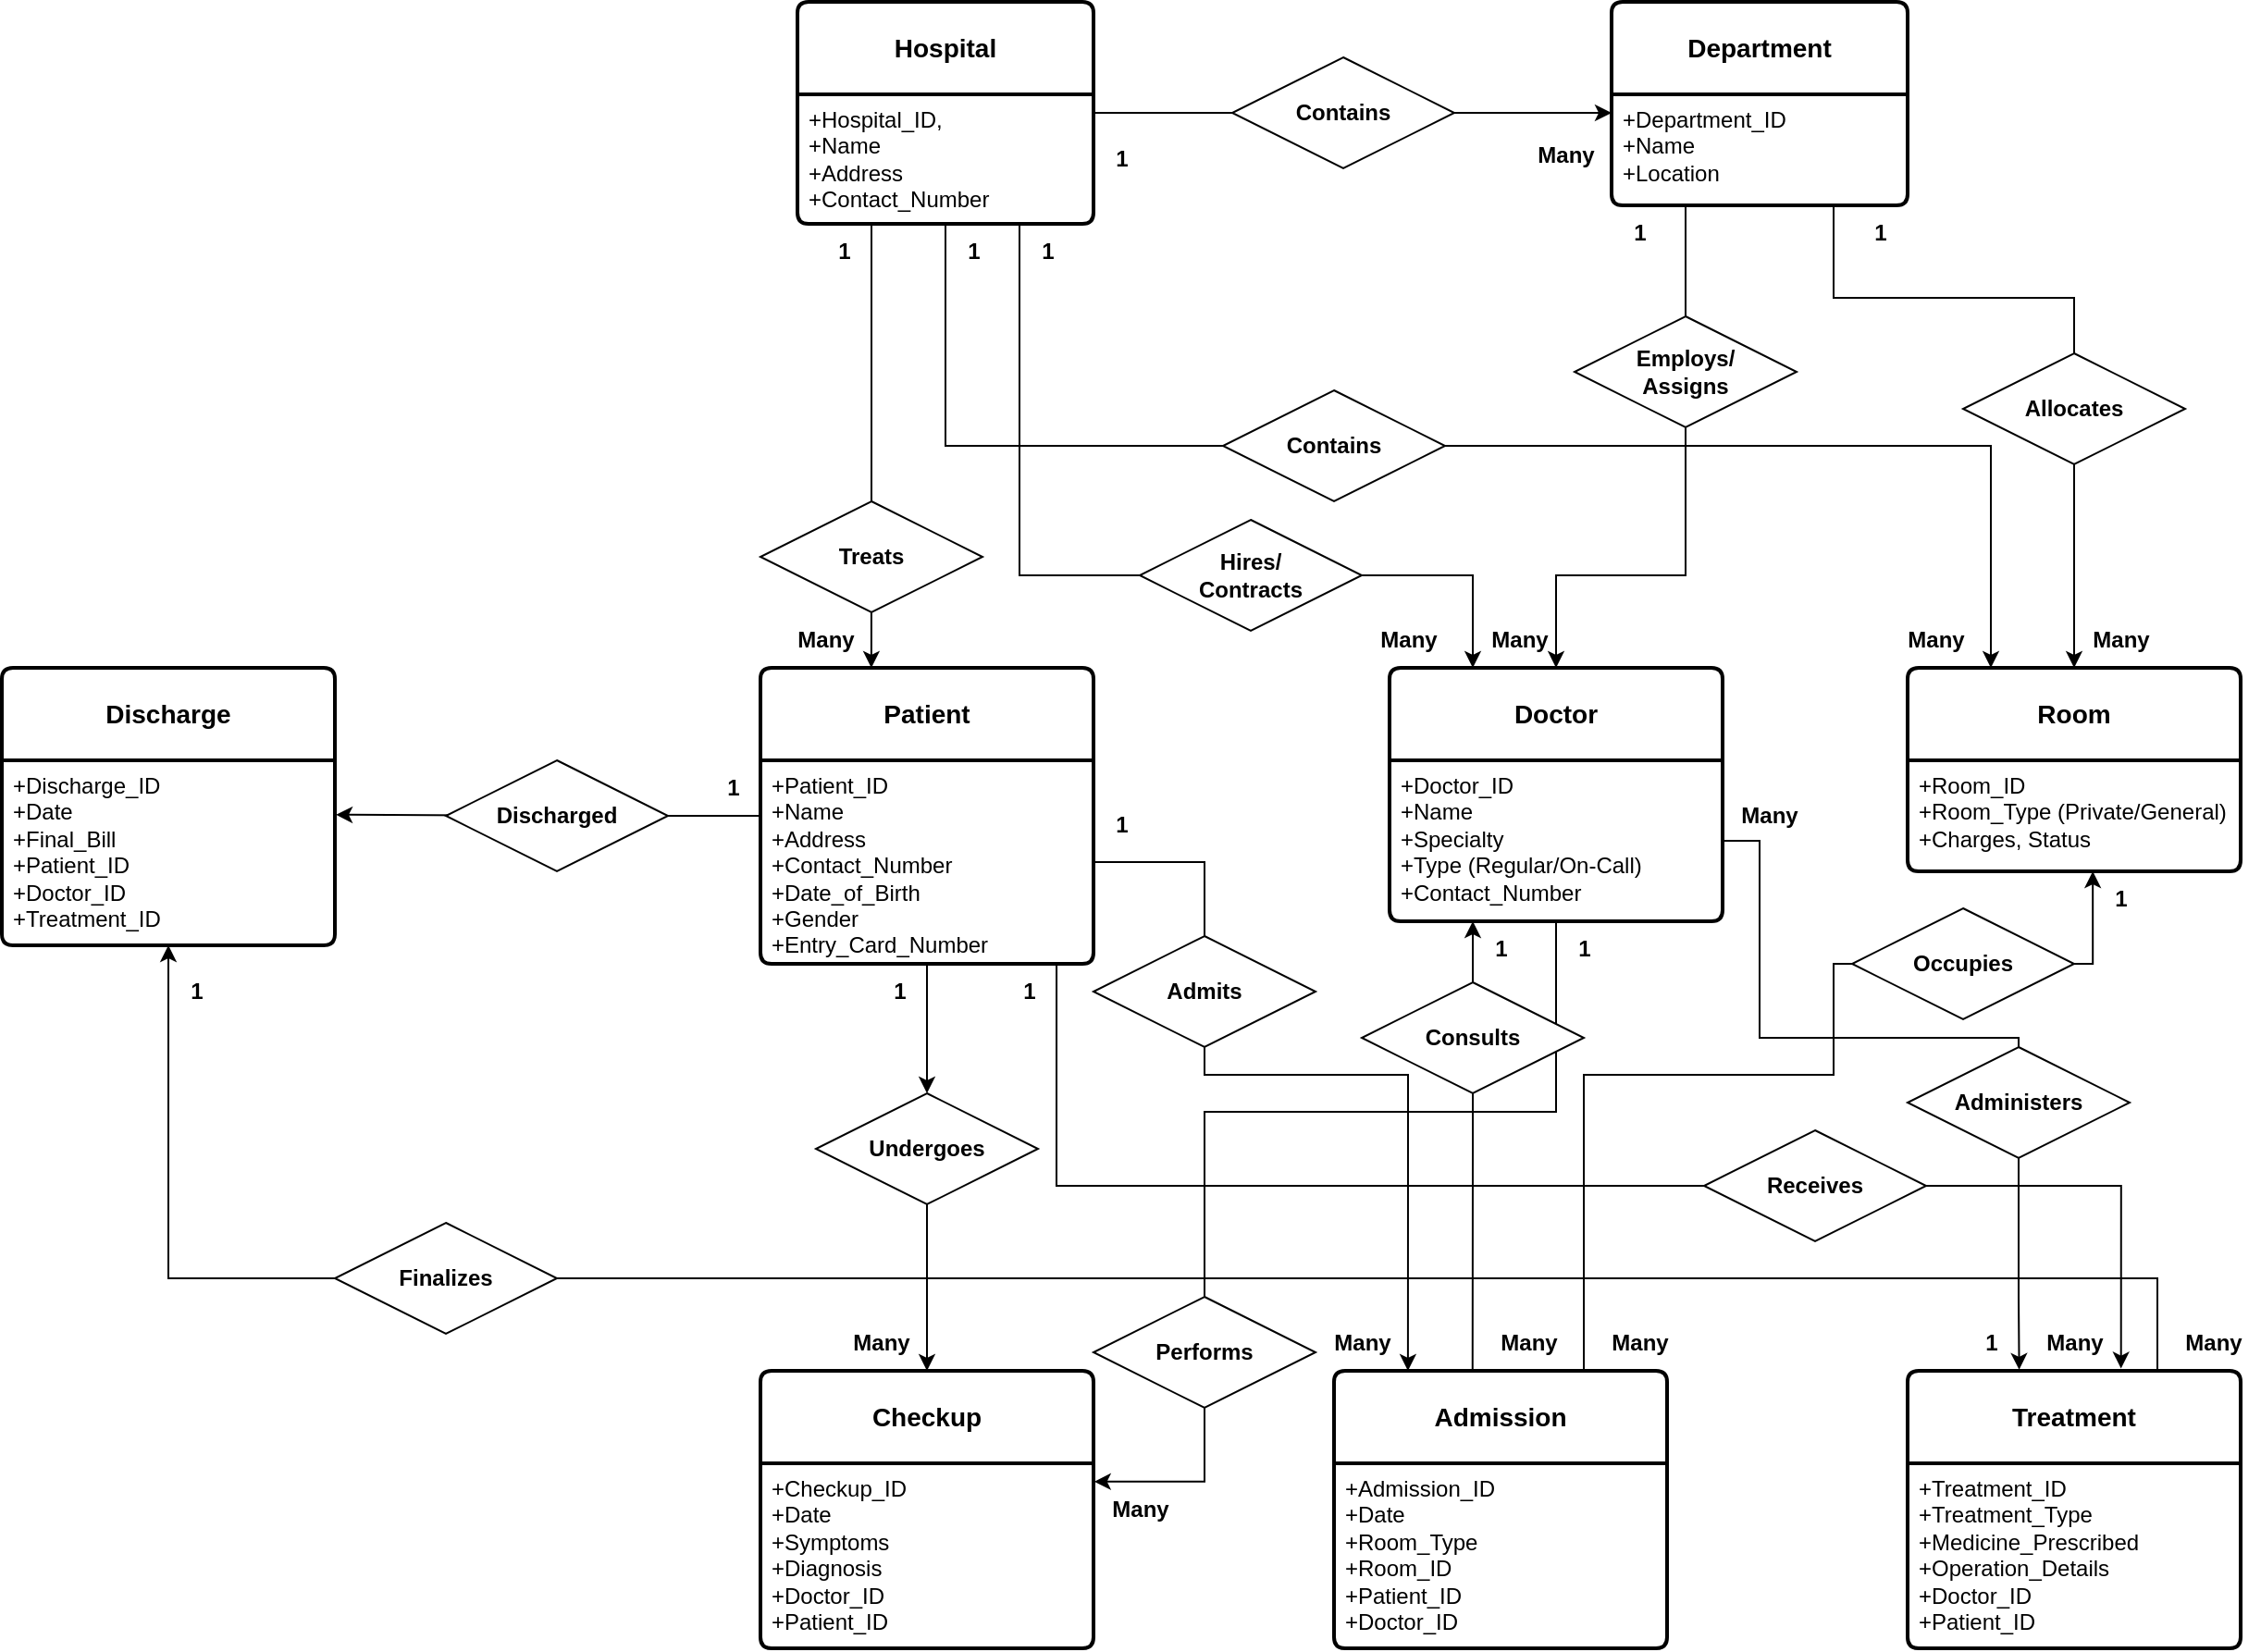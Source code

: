<mxfile version="24.7.8">
  <diagram name="Page-1" id="GwTDUpay3KYhhRESg7AC">
    <mxGraphModel grid="1" page="1" gridSize="10" guides="1" tooltips="1" connect="1" arrows="1" fold="1" pageScale="1" pageWidth="850" pageHeight="1100" math="0" shadow="0">
      <root>
        <mxCell id="0" />
        <mxCell id="1" parent="0" />
        <mxCell id="qJj_PIesuQT_neQn-OG3-124" style="edgeStyle=orthogonalEdgeStyle;rounded=0;orthogonalLoop=1;jettySize=auto;html=1;entryX=0;entryY=0.5;entryDx=0;entryDy=0;endArrow=none;endFill=0;" edge="1" parent="1" source="qJj_PIesuQT_neQn-OG3-27" target="qJj_PIesuQT_neQn-OG3-122">
          <mxGeometry relative="1" as="geometry" />
        </mxCell>
        <mxCell id="qJj_PIesuQT_neQn-OG3-27" value="Hospital" style="swimlane;childLayout=stackLayout;horizontal=1;startSize=50;horizontalStack=0;rounded=1;fontSize=14;fontStyle=1;strokeWidth=2;resizeParent=0;resizeLast=1;shadow=0;dashed=0;align=center;arcSize=4;whiteSpace=wrap;html=1;" vertex="1" parent="1">
          <mxGeometry x="100" y="620" width="160" height="120" as="geometry">
            <mxRectangle x="190" y="400" width="90" height="50" as="alternateBounds" />
          </mxGeometry>
        </mxCell>
        <mxCell id="qJj_PIesuQT_neQn-OG3-28" value="+Hospital_ID,&amp;nbsp;&lt;div&gt;+Name&lt;/div&gt;&lt;div&gt;+Address&lt;br&gt;+Contact_Number&lt;br&gt;&lt;/div&gt;" style="align=left;strokeColor=none;fillColor=none;spacingLeft=4;fontSize=12;verticalAlign=top;resizable=0;rotatable=0;part=1;html=1;fontStyle=0" vertex="1" parent="qJj_PIesuQT_neQn-OG3-27">
          <mxGeometry y="50" width="160" height="70" as="geometry" />
        </mxCell>
        <mxCell id="qJj_PIesuQT_neQn-OG3-29" value="Department" style="swimlane;childLayout=stackLayout;horizontal=1;startSize=50;horizontalStack=0;rounded=1;fontSize=14;fontStyle=1;strokeWidth=2;resizeParent=0;resizeLast=1;shadow=0;dashed=0;align=center;arcSize=4;whiteSpace=wrap;html=1;" vertex="1" parent="1">
          <mxGeometry x="540" y="620" width="160" height="110" as="geometry">
            <mxRectangle x="190" y="400" width="90" height="50" as="alternateBounds" />
          </mxGeometry>
        </mxCell>
        <mxCell id="qJj_PIesuQT_neQn-OG3-30" value="+Department_ID&lt;br&gt;+Name&lt;br&gt;+Location" style="align=left;strokeColor=none;fillColor=none;spacingLeft=4;fontSize=12;verticalAlign=top;resizable=0;rotatable=0;part=1;html=1;fontStyle=0" vertex="1" parent="qJj_PIesuQT_neQn-OG3-29">
          <mxGeometry y="50" width="160" height="60" as="geometry" />
        </mxCell>
        <mxCell id="qJj_PIesuQT_neQn-OG3-31" value="Room" style="swimlane;childLayout=stackLayout;horizontal=1;startSize=50;horizontalStack=0;rounded=1;fontSize=14;fontStyle=1;strokeWidth=2;resizeParent=0;resizeLast=1;shadow=0;dashed=0;align=center;arcSize=4;whiteSpace=wrap;html=1;" vertex="1" parent="1">
          <mxGeometry x="700" y="980" width="180" height="110" as="geometry">
            <mxRectangle x="190" y="400" width="90" height="50" as="alternateBounds" />
          </mxGeometry>
        </mxCell>
        <mxCell id="qJj_PIesuQT_neQn-OG3-32" value="+Room_ID&lt;div&gt;+Room_Type (Private/General)&lt;br&gt;+Charges, Status&lt;/div&gt;" style="align=left;strokeColor=none;fillColor=none;spacingLeft=4;fontSize=12;verticalAlign=top;resizable=0;rotatable=0;part=1;html=1;fontStyle=0" vertex="1" parent="qJj_PIesuQT_neQn-OG3-31">
          <mxGeometry y="50" width="180" height="60" as="geometry" />
        </mxCell>
        <mxCell id="qJj_PIesuQT_neQn-OG3-33" value="Doctor" style="swimlane;childLayout=stackLayout;horizontal=1;startSize=50;horizontalStack=0;rounded=1;fontSize=14;fontStyle=1;strokeWidth=2;resizeParent=0;resizeLast=1;shadow=0;dashed=0;align=center;arcSize=4;whiteSpace=wrap;html=1;" vertex="1" parent="1">
          <mxGeometry x="420" y="980" width="180" height="137" as="geometry">
            <mxRectangle x="190" y="400" width="90" height="50" as="alternateBounds" />
          </mxGeometry>
        </mxCell>
        <mxCell id="qJj_PIesuQT_neQn-OG3-34" value="+Doctor_ID&lt;div&gt;+Name&lt;/div&gt;&lt;div&gt;+Specialty&lt;/div&gt;&lt;div&gt;+Type (Regular/On-Call)&lt;/div&gt;&lt;div&gt;&lt;span style=&quot;background-color: initial;&quot;&gt;+Contact_Number&lt;/span&gt;&lt;/div&gt;" style="align=left;strokeColor=none;fillColor=none;spacingLeft=4;fontSize=12;verticalAlign=top;resizable=0;rotatable=0;part=1;html=1;fontStyle=0" vertex="1" parent="qJj_PIesuQT_neQn-OG3-33">
          <mxGeometry y="50" width="180" height="87" as="geometry" />
        </mxCell>
        <mxCell id="qJj_PIesuQT_neQn-OG3-35" value="Patient" style="swimlane;childLayout=stackLayout;horizontal=1;startSize=50;horizontalStack=0;rounded=1;fontSize=14;fontStyle=1;strokeWidth=2;resizeParent=0;resizeLast=1;shadow=0;dashed=0;align=center;arcSize=4;whiteSpace=wrap;html=1;" vertex="1" parent="1">
          <mxGeometry x="80" y="980" width="180" height="160" as="geometry">
            <mxRectangle x="190" y="400" width="90" height="50" as="alternateBounds" />
          </mxGeometry>
        </mxCell>
        <mxCell id="qJj_PIesuQT_neQn-OG3-36" value="+Patient_ID&lt;div&gt;+Name&lt;br&gt;+Address&lt;/div&gt;&lt;div&gt;+Contact_Number&lt;/div&gt;&lt;div&gt;+Date_of_Birth&lt;/div&gt;&lt;div&gt;+Gender&lt;/div&gt;&lt;div&gt;+Entry_Card_Number&lt;/div&gt;" style="align=left;strokeColor=none;fillColor=none;spacingLeft=4;fontSize=12;verticalAlign=top;resizable=0;rotatable=0;part=1;html=1;fontStyle=0" vertex="1" parent="qJj_PIesuQT_neQn-OG3-35">
          <mxGeometry y="50" width="180" height="110" as="geometry" />
        </mxCell>
        <mxCell id="qJj_PIesuQT_neQn-OG3-37" value="Admission" style="swimlane;childLayout=stackLayout;horizontal=1;startSize=50;horizontalStack=0;rounded=1;fontSize=14;fontStyle=1;strokeWidth=2;resizeParent=0;resizeLast=1;shadow=0;dashed=0;align=center;arcSize=4;whiteSpace=wrap;html=1;" vertex="1" parent="1">
          <mxGeometry x="390" y="1360" width="180" height="150" as="geometry">
            <mxRectangle x="190" y="400" width="90" height="50" as="alternateBounds" />
          </mxGeometry>
        </mxCell>
        <mxCell id="qJj_PIesuQT_neQn-OG3-38" value="+Admission_ID&lt;div&gt;+Date&lt;/div&gt;&lt;div&gt;+Room_Type&lt;/div&gt;&lt;div&gt;+Room_ID&lt;/div&gt;&lt;div&gt;+Patient_ID&lt;/div&gt;&lt;div&gt;+Doctor_ID&lt;br&gt;&lt;/div&gt;" style="align=left;strokeColor=none;fillColor=none;spacingLeft=4;fontSize=12;verticalAlign=top;resizable=0;rotatable=0;part=1;html=1;fontStyle=0" vertex="1" parent="qJj_PIesuQT_neQn-OG3-37">
          <mxGeometry y="50" width="180" height="100" as="geometry" />
        </mxCell>
        <mxCell id="qJj_PIesuQT_neQn-OG3-39" value="Checkup" style="swimlane;childLayout=stackLayout;horizontal=1;startSize=50;horizontalStack=0;rounded=1;fontSize=14;fontStyle=1;strokeWidth=2;resizeParent=0;resizeLast=1;shadow=0;dashed=0;align=center;arcSize=4;whiteSpace=wrap;html=1;" vertex="1" parent="1">
          <mxGeometry x="80" y="1360" width="180" height="150" as="geometry">
            <mxRectangle x="190" y="400" width="90" height="50" as="alternateBounds" />
          </mxGeometry>
        </mxCell>
        <mxCell id="qJj_PIesuQT_neQn-OG3-40" value="&lt;div&gt;+Checkup_ID&lt;/div&gt;&lt;div&gt;+Date&lt;/div&gt;&lt;div&gt;+Symptoms&lt;/div&gt;&lt;div&gt;+Diagnosis&lt;/div&gt;&lt;div&gt;+Doctor_ID&lt;/div&gt;&lt;div&gt;+Patient_ID&lt;br&gt;&lt;/div&gt;" style="align=left;strokeColor=none;fillColor=none;spacingLeft=4;fontSize=12;verticalAlign=top;resizable=0;rotatable=0;part=1;html=1;fontStyle=0" vertex="1" parent="qJj_PIesuQT_neQn-OG3-39">
          <mxGeometry y="50" width="180" height="100" as="geometry" />
        </mxCell>
        <mxCell id="qJj_PIesuQT_neQn-OG3-121" style="edgeStyle=orthogonalEdgeStyle;rounded=0;orthogonalLoop=1;jettySize=auto;html=1;exitX=0.75;exitY=0;exitDx=0;exitDy=0;entryX=0.5;entryY=1;entryDx=0;entryDy=0;" edge="1" parent="1" source="qJj_PIesuQT_neQn-OG3-41" target="qJj_PIesuQT_neQn-OG3-44">
          <mxGeometry relative="1" as="geometry">
            <mxPoint x="640" y="1190" as="targetPoint" />
            <Array as="points">
              <mxPoint x="835" y="1310" />
              <mxPoint x="-240" y="1310" />
            </Array>
          </mxGeometry>
        </mxCell>
        <mxCell id="qJj_PIesuQT_neQn-OG3-41" value="Treatment" style="swimlane;childLayout=stackLayout;horizontal=1;startSize=50;horizontalStack=0;rounded=1;fontSize=14;fontStyle=1;strokeWidth=2;resizeParent=0;resizeLast=1;shadow=0;dashed=0;align=center;arcSize=4;whiteSpace=wrap;html=1;" vertex="1" parent="1">
          <mxGeometry x="700" y="1360" width="180" height="150" as="geometry">
            <mxRectangle x="190" y="400" width="90" height="50" as="alternateBounds" />
          </mxGeometry>
        </mxCell>
        <mxCell id="qJj_PIesuQT_neQn-OG3-42" value="&lt;div&gt;+Treatment_ID&lt;/div&gt;&lt;div&gt;+Treatment_Type&lt;/div&gt;&lt;div&gt;+Medicine_Prescribed&lt;/div&gt;&lt;div&gt;+Operation_Details&lt;/div&gt;&lt;div&gt;+Doctor_ID&lt;/div&gt;&lt;div&gt;+Patient_ID&lt;br&gt;&lt;/div&gt;" style="align=left;strokeColor=none;fillColor=none;spacingLeft=4;fontSize=12;verticalAlign=top;resizable=0;rotatable=0;part=1;html=1;" vertex="1" parent="qJj_PIesuQT_neQn-OG3-41">
          <mxGeometry y="50" width="180" height="100" as="geometry" />
        </mxCell>
        <mxCell id="qJj_PIesuQT_neQn-OG3-43" value="Discharge" style="swimlane;childLayout=stackLayout;horizontal=1;startSize=50;horizontalStack=0;rounded=1;fontSize=14;fontStyle=1;strokeWidth=2;resizeParent=0;resizeLast=1;shadow=0;dashed=0;align=center;arcSize=4;whiteSpace=wrap;html=1;" vertex="1" parent="1">
          <mxGeometry x="-330" y="980" width="180" height="150" as="geometry">
            <mxRectangle x="190" y="400" width="90" height="50" as="alternateBounds" />
          </mxGeometry>
        </mxCell>
        <mxCell id="qJj_PIesuQT_neQn-OG3-44" value="&lt;div&gt;+Discharge_ID&lt;/div&gt;&lt;div&gt;+Date&lt;/div&gt;&lt;div&gt;+Final_Bill&lt;/div&gt;&lt;div&gt;+Patient_ID&lt;/div&gt;&lt;div&gt;+Doctor_ID&lt;/div&gt;&lt;div&gt;+Treatment_ID&lt;br&gt;&lt;/div&gt;" style="align=left;strokeColor=none;fillColor=none;spacingLeft=4;fontSize=12;verticalAlign=top;resizable=0;rotatable=0;part=1;html=1;" vertex="1" parent="qJj_PIesuQT_neQn-OG3-43">
          <mxGeometry y="50" width="180" height="100" as="geometry" />
        </mxCell>
        <mxCell id="qJj_PIesuQT_neQn-OG3-56" value="1" style="text;html=1;align=center;verticalAlign=middle;resizable=0;points=[];autosize=1;strokeColor=none;fillColor=none;fontStyle=1" vertex="1" parent="1">
          <mxGeometry x="260" y="690" width="30" height="30" as="geometry" />
        </mxCell>
        <mxCell id="qJj_PIesuQT_neQn-OG3-57" value="Many" style="text;html=1;align=center;verticalAlign=middle;resizable=0;points=[];autosize=1;strokeColor=none;fillColor=none;fontStyle=1" vertex="1" parent="1">
          <mxGeometry x="490" y="688" width="50" height="30" as="geometry" />
        </mxCell>
        <mxCell id="qJj_PIesuQT_neQn-OG3-70" value="1" style="text;html=1;align=center;verticalAlign=middle;resizable=0;points=[];autosize=1;strokeColor=none;fillColor=none;fontStyle=1" vertex="1" parent="1">
          <mxGeometry x="540" y="730" width="30" height="30" as="geometry" />
        </mxCell>
        <mxCell id="qJj_PIesuQT_neQn-OG3-71" value="Many" style="text;html=1;align=center;verticalAlign=middle;resizable=0;points=[];autosize=1;strokeColor=none;fillColor=none;fontStyle=1" vertex="1" parent="1">
          <mxGeometry x="465" y="950" width="50" height="30" as="geometry" />
        </mxCell>
        <mxCell id="qJj_PIesuQT_neQn-OG3-72" value="1" style="text;html=1;align=center;verticalAlign=middle;resizable=0;points=[];autosize=1;strokeColor=none;fillColor=none;fontStyle=1" vertex="1" parent="1">
          <mxGeometry x="670" y="730" width="30" height="30" as="geometry" />
        </mxCell>
        <mxCell id="qJj_PIesuQT_neQn-OG3-73" value="Many" style="text;html=1;align=center;verticalAlign=middle;resizable=0;points=[];autosize=1;strokeColor=none;fillColor=none;fontStyle=1" vertex="1" parent="1">
          <mxGeometry x="790" y="950" width="50" height="30" as="geometry" />
        </mxCell>
        <mxCell id="qJj_PIesuQT_neQn-OG3-75" value="1" style="text;html=1;align=center;verticalAlign=middle;resizable=0;points=[];autosize=1;strokeColor=none;fillColor=none;fontStyle=1" vertex="1" parent="1">
          <mxGeometry x="140" y="1140" width="30" height="30" as="geometry" />
        </mxCell>
        <mxCell id="qJj_PIesuQT_neQn-OG3-76" value="Many" style="text;html=1;align=center;verticalAlign=middle;resizable=0;points=[];autosize=1;strokeColor=none;fillColor=none;fontStyle=1" vertex="1" parent="1">
          <mxGeometry x="120" y="1330" width="50" height="30" as="geometry" />
        </mxCell>
        <mxCell id="qJj_PIesuQT_neQn-OG3-77" style="edgeStyle=orthogonalEdgeStyle;rounded=0;orthogonalLoop=1;jettySize=auto;html=1;entryX=0.5;entryY=0;entryDx=0;entryDy=0;" edge="1" parent="1" source="qJj_PIesuQT_neQn-OG3-130" target="qJj_PIesuQT_neQn-OG3-39">
          <mxGeometry relative="1" as="geometry" />
        </mxCell>
        <mxCell id="qJj_PIesuQT_neQn-OG3-79" value="1" style="text;html=1;align=center;verticalAlign=middle;resizable=0;points=[];autosize=1;strokeColor=none;fillColor=none;fontStyle=1" vertex="1" parent="1">
          <mxGeometry x="510" y="1117" width="30" height="30" as="geometry" />
        </mxCell>
        <mxCell id="qJj_PIesuQT_neQn-OG3-80" value="Many" style="text;html=1;align=center;verticalAlign=middle;resizable=0;points=[];autosize=1;strokeColor=none;fillColor=none;fontStyle=1" vertex="1" parent="1">
          <mxGeometry x="260" y="1420" width="50" height="30" as="geometry" />
        </mxCell>
        <mxCell id="qJj_PIesuQT_neQn-OG3-81" style="edgeStyle=orthogonalEdgeStyle;rounded=0;orthogonalLoop=1;jettySize=auto;html=1;entryX=0.222;entryY=0;entryDx=0;entryDy=0;entryPerimeter=0;" edge="1" parent="1" source="qJj_PIesuQT_neQn-OG3-36" target="qJj_PIesuQT_neQn-OG3-37">
          <mxGeometry relative="1" as="geometry">
            <mxPoint x="432" y="1230" as="targetPoint" />
            <Array as="points">
              <mxPoint x="320" y="1085" />
              <mxPoint x="320" y="1200" />
              <mxPoint x="430" y="1200" />
            </Array>
          </mxGeometry>
        </mxCell>
        <mxCell id="qJj_PIesuQT_neQn-OG3-82" value="1" style="text;html=1;align=center;verticalAlign=middle;resizable=0;points=[];autosize=1;strokeColor=none;fillColor=none;fontStyle=1" vertex="1" parent="1">
          <mxGeometry x="260" y="1050" width="30" height="30" as="geometry" />
        </mxCell>
        <mxCell id="qJj_PIesuQT_neQn-OG3-83" value="Many" style="text;html=1;align=center;verticalAlign=middle;resizable=0;points=[];autosize=1;strokeColor=none;fillColor=none;fontStyle=1" vertex="1" parent="1">
          <mxGeometry x="380" y="1330" width="50" height="30" as="geometry" />
        </mxCell>
        <mxCell id="qJj_PIesuQT_neQn-OG3-85" value="1" style="text;html=1;align=center;verticalAlign=middle;resizable=0;points=[];autosize=1;strokeColor=none;fillColor=none;fontStyle=1" vertex="1" parent="1">
          <mxGeometry x="465" y="1117" width="30" height="30" as="geometry" />
        </mxCell>
        <mxCell id="qJj_PIesuQT_neQn-OG3-86" value="Many" style="text;html=1;align=center;verticalAlign=middle;resizable=0;points=[];autosize=1;strokeColor=none;fillColor=none;fontStyle=1" vertex="1" parent="1">
          <mxGeometry x="470" y="1330" width="50" height="30" as="geometry" />
        </mxCell>
        <mxCell id="qJj_PIesuQT_neQn-OG3-90" style="edgeStyle=orthogonalEdgeStyle;rounded=0;orthogonalLoop=1;jettySize=auto;html=1;exitX=0.25;exitY=1;exitDx=0;exitDy=0;entryX=0.416;entryY=-0.006;entryDx=0;entryDy=0;entryPerimeter=0;endArrow=none;endFill=0;startArrow=classic;startFill=1;" edge="1" parent="1" source="qJj_PIesuQT_neQn-OG3-33" target="qJj_PIesuQT_neQn-OG3-37">
          <mxGeometry relative="1" as="geometry" />
        </mxCell>
        <mxCell id="qJj_PIesuQT_neQn-OG3-92" style="edgeStyle=orthogonalEdgeStyle;rounded=0;orthogonalLoop=1;jettySize=auto;html=1;entryX=0.75;entryY=0;entryDx=0;entryDy=0;endArrow=none;endFill=0;startArrow=classic;startFill=1;exitX=0.556;exitY=1;exitDx=0;exitDy=0;exitPerimeter=0;" edge="1" parent="1" source="qJj_PIesuQT_neQn-OG3-32" target="qJj_PIesuQT_neQn-OG3-37">
          <mxGeometry relative="1" as="geometry">
            <mxPoint x="800" y="1100" as="sourcePoint" />
            <Array as="points">
              <mxPoint x="800" y="1140" />
              <mxPoint x="660" y="1140" />
              <mxPoint x="660" y="1200" />
              <mxPoint x="525" y="1200" />
            </Array>
          </mxGeometry>
        </mxCell>
        <mxCell id="qJj_PIesuQT_neQn-OG3-93" value="1" style="text;html=1;align=center;verticalAlign=middle;resizable=0;points=[];autosize=1;strokeColor=none;fillColor=none;fontStyle=1" vertex="1" parent="1">
          <mxGeometry x="800" y="1090" width="30" height="30" as="geometry" />
        </mxCell>
        <mxCell id="qJj_PIesuQT_neQn-OG3-94" value="Many" style="text;html=1;align=center;verticalAlign=middle;resizable=0;points=[];autosize=1;strokeColor=none;fillColor=none;fontStyle=1" vertex="1" parent="1">
          <mxGeometry x="530" y="1330" width="50" height="30" as="geometry" />
        </mxCell>
        <mxCell id="qJj_PIesuQT_neQn-OG3-95" style="edgeStyle=orthogonalEdgeStyle;rounded=0;orthogonalLoop=1;jettySize=auto;html=1;exitX=0.75;exitY=1;exitDx=0;exitDy=0;entryX=1.007;entryY=0.959;entryDx=0;entryDy=0;fontStyle=0;entryPerimeter=0;" edge="1" parent="1" target="qJj_PIesuQT_neQn-OG3-100">
          <mxGeometry relative="1" as="geometry">
            <mxPoint x="240.03" y="1140.0" as="sourcePoint" />
            <mxPoint x="815.03" y="1340.0" as="targetPoint" />
            <Array as="points">
              <mxPoint x="240" y="1260" />
              <mxPoint x="815" y="1260" />
            </Array>
          </mxGeometry>
        </mxCell>
        <mxCell id="qJj_PIesuQT_neQn-OG3-98" style="edgeStyle=orthogonalEdgeStyle;rounded=0;orthogonalLoop=1;jettySize=auto;html=1;entryX=0.335;entryY=-0.004;entryDx=0;entryDy=0;entryPerimeter=0;" edge="1" parent="1" source="qJj_PIesuQT_neQn-OG3-34" target="qJj_PIesuQT_neQn-OG3-41">
          <mxGeometry relative="1" as="geometry">
            <mxPoint x="745" y="1320" as="targetPoint" />
            <Array as="points">
              <mxPoint x="620" y="1074" />
              <mxPoint x="620" y="1180" />
              <mxPoint x="760" y="1180" />
              <mxPoint x="760" y="1320" />
              <mxPoint x="760" y="1320" />
            </Array>
          </mxGeometry>
        </mxCell>
        <mxCell id="qJj_PIesuQT_neQn-OG3-99" value="1" style="text;html=1;align=center;verticalAlign=middle;resizable=0;points=[];autosize=1;strokeColor=none;fillColor=none;fontStyle=1" vertex="1" parent="1">
          <mxGeometry x="210" y="1140" width="30" height="30" as="geometry" />
        </mxCell>
        <mxCell id="qJj_PIesuQT_neQn-OG3-100" value="Many" style="text;html=1;align=center;verticalAlign=middle;resizable=0;points=[];autosize=1;strokeColor=none;fillColor=none;fontStyle=1" vertex="1" parent="1">
          <mxGeometry x="765" y="1330" width="50" height="30" as="geometry" />
        </mxCell>
        <mxCell id="qJj_PIesuQT_neQn-OG3-101" value="Many" style="text;html=1;align=center;verticalAlign=middle;resizable=0;points=[];autosize=1;strokeColor=none;fillColor=none;fontStyle=1" vertex="1" parent="1">
          <mxGeometry x="600" y="1045" width="50" height="30" as="geometry" />
        </mxCell>
        <mxCell id="qJj_PIesuQT_neQn-OG3-102" value="1" style="text;html=1;align=center;verticalAlign=middle;resizable=0;points=[];autosize=1;strokeColor=none;fillColor=none;fontStyle=1" vertex="1" parent="1">
          <mxGeometry x="730" y="1330" width="30" height="30" as="geometry" />
        </mxCell>
        <mxCell id="qJj_PIesuQT_neQn-OG3-103" style="edgeStyle=orthogonalEdgeStyle;rounded=0;orthogonalLoop=1;jettySize=auto;html=1;entryX=1.003;entryY=0.294;entryDx=0;entryDy=0;entryPerimeter=0;" edge="1" parent="1" source="qJj_PIesuQT_neQn-OG3-35" target="qJj_PIesuQT_neQn-OG3-44">
          <mxGeometry relative="1" as="geometry" />
        </mxCell>
        <mxCell id="qJj_PIesuQT_neQn-OG3-104" value="1" style="text;html=1;align=center;verticalAlign=middle;resizable=0;points=[];autosize=1;strokeColor=none;fillColor=none;fontStyle=1" vertex="1" parent="1">
          <mxGeometry x="50" y="1030" width="30" height="30" as="geometry" />
        </mxCell>
        <mxCell id="qJj_PIesuQT_neQn-OG3-105" value="1" style="text;html=1;align=center;verticalAlign=middle;resizable=0;points=[];autosize=1;strokeColor=none;fillColor=none;fontStyle=1" vertex="1" parent="1">
          <mxGeometry x="-60" y="1030" width="30" height="30" as="geometry" />
        </mxCell>
        <mxCell id="qJj_PIesuQT_neQn-OG3-108" value="Many" style="text;html=1;align=center;verticalAlign=middle;resizable=0;points=[];autosize=1;strokeColor=none;fillColor=none;fontStyle=1" vertex="1" parent="1">
          <mxGeometry x="840" y="1330" width="50" height="30" as="geometry" />
        </mxCell>
        <mxCell id="qJj_PIesuQT_neQn-OG3-109" value="1" style="text;html=1;align=center;verticalAlign=middle;resizable=0;points=[];autosize=1;strokeColor=none;fillColor=none;fontStyle=1" vertex="1" parent="1">
          <mxGeometry x="-240" y="1140" width="30" height="30" as="geometry" />
        </mxCell>
        <mxCell id="qJj_PIesuQT_neQn-OG3-110" style="edgeStyle=orthogonalEdgeStyle;rounded=0;orthogonalLoop=1;jettySize=auto;html=1;entryX=0.25;entryY=0;entryDx=0;entryDy=0;" edge="1" parent="1" source="qJj_PIesuQT_neQn-OG3-28" target="qJj_PIesuQT_neQn-OG3-31">
          <mxGeometry relative="1" as="geometry">
            <Array as="points">
              <mxPoint x="180" y="860" />
              <mxPoint x="745" y="860" />
            </Array>
          </mxGeometry>
        </mxCell>
        <mxCell id="qJj_PIesuQT_neQn-OG3-111" value="1" style="text;html=1;align=center;verticalAlign=middle;resizable=0;points=[];autosize=1;strokeColor=none;fillColor=none;fontStyle=1" vertex="1" parent="1">
          <mxGeometry x="180" y="740" width="30" height="30" as="geometry" />
        </mxCell>
        <mxCell id="qJj_PIesuQT_neQn-OG3-112" value="Many" style="text;html=1;align=center;verticalAlign=middle;resizable=0;points=[];autosize=1;strokeColor=none;fillColor=none;fontStyle=1" vertex="1" parent="1">
          <mxGeometry x="690" y="950" width="50" height="30" as="geometry" />
        </mxCell>
        <mxCell id="qJj_PIesuQT_neQn-OG3-113" style="edgeStyle=orthogonalEdgeStyle;rounded=0;orthogonalLoop=1;jettySize=auto;html=1;exitX=0.25;exitY=1;exitDx=0;exitDy=0;entryX=0.5;entryY=0;entryDx=0;entryDy=0;" edge="1" parent="1" source="qJj_PIesuQT_neQn-OG3-30" target="qJj_PIesuQT_neQn-OG3-33">
          <mxGeometry relative="1" as="geometry">
            <Array as="points">
              <mxPoint x="580" y="930" />
              <mxPoint x="510" y="930" />
            </Array>
          </mxGeometry>
        </mxCell>
        <mxCell id="qJj_PIesuQT_neQn-OG3-114" style="edgeStyle=orthogonalEdgeStyle;rounded=0;orthogonalLoop=1;jettySize=auto;html=1;exitX=0.75;exitY=1;exitDx=0;exitDy=0;entryX=0.5;entryY=0;entryDx=0;entryDy=0;" edge="1" parent="1" source="qJj_PIesuQT_neQn-OG3-30" target="qJj_PIesuQT_neQn-OG3-31">
          <mxGeometry relative="1" as="geometry">
            <Array as="points">
              <mxPoint x="660" y="780" />
              <mxPoint x="790" y="780" />
            </Array>
          </mxGeometry>
        </mxCell>
        <mxCell id="qJj_PIesuQT_neQn-OG3-115" style="edgeStyle=orthogonalEdgeStyle;rounded=0;orthogonalLoop=1;jettySize=auto;html=1;exitX=0.25;exitY=1;exitDx=0;exitDy=0;entryX=0.333;entryY=0;entryDx=0;entryDy=0;entryPerimeter=0;" edge="1" parent="1" source="qJj_PIesuQT_neQn-OG3-28" target="qJj_PIesuQT_neQn-OG3-35">
          <mxGeometry relative="1" as="geometry" />
        </mxCell>
        <mxCell id="qJj_PIesuQT_neQn-OG3-116" value="1" style="text;html=1;align=center;verticalAlign=middle;resizable=0;points=[];autosize=1;strokeColor=none;fillColor=none;fontStyle=1" vertex="1" parent="1">
          <mxGeometry x="110" y="740" width="30" height="30" as="geometry" />
        </mxCell>
        <mxCell id="qJj_PIesuQT_neQn-OG3-117" value="Many" style="text;html=1;align=center;verticalAlign=middle;resizable=0;points=[];autosize=1;strokeColor=none;fillColor=none;fontStyle=1" vertex="1" parent="1">
          <mxGeometry x="90" y="950" width="50" height="30" as="geometry" />
        </mxCell>
        <mxCell id="qJj_PIesuQT_neQn-OG3-118" style="edgeStyle=orthogonalEdgeStyle;rounded=0;orthogonalLoop=1;jettySize=auto;html=1;exitX=0.75;exitY=1;exitDx=0;exitDy=0;entryX=0.25;entryY=0;entryDx=0;entryDy=0;" edge="1" parent="1" source="qJj_PIesuQT_neQn-OG3-28" target="qJj_PIesuQT_neQn-OG3-33">
          <mxGeometry relative="1" as="geometry">
            <Array as="points">
              <mxPoint x="220" y="930" />
              <mxPoint x="465" y="930" />
            </Array>
          </mxGeometry>
        </mxCell>
        <mxCell id="qJj_PIesuQT_neQn-OG3-119" value="1" style="text;html=1;align=center;verticalAlign=middle;resizable=0;points=[];autosize=1;strokeColor=none;fillColor=none;fontStyle=1" vertex="1" parent="1">
          <mxGeometry x="220" y="740" width="30" height="30" as="geometry" />
        </mxCell>
        <mxCell id="qJj_PIesuQT_neQn-OG3-120" value="Many" style="text;html=1;align=center;verticalAlign=middle;resizable=0;points=[];autosize=1;strokeColor=none;fillColor=none;fontStyle=1" vertex="1" parent="1">
          <mxGeometry x="405" y="950" width="50" height="30" as="geometry" />
        </mxCell>
        <mxCell id="qJj_PIesuQT_neQn-OG3-122" value="&lt;span&gt;Contains&lt;/span&gt;" style="shape=rhombus;perimeter=rhombusPerimeter;whiteSpace=wrap;html=1;align=center;fontStyle=1" vertex="1" parent="1">
          <mxGeometry x="335" y="650" width="120" height="60" as="geometry" />
        </mxCell>
        <mxCell id="qJj_PIesuQT_neQn-OG3-125" style="edgeStyle=orthogonalEdgeStyle;rounded=0;orthogonalLoop=1;jettySize=auto;html=1;" edge="1" parent="1" source="qJj_PIesuQT_neQn-OG3-122">
          <mxGeometry relative="1" as="geometry">
            <mxPoint x="540" y="680" as="targetPoint" />
          </mxGeometry>
        </mxCell>
        <mxCell id="qJj_PIesuQT_neQn-OG3-128" value="Employs/&lt;div&gt;Assigns&lt;br&gt;&lt;/div&gt;" style="shape=rhombus;perimeter=rhombusPerimeter;whiteSpace=wrap;html=1;align=center;fontStyle=1" vertex="1" parent="1">
          <mxGeometry x="520" y="790" width="120" height="60" as="geometry" />
        </mxCell>
        <mxCell id="qJj_PIesuQT_neQn-OG3-129" value="&lt;div&gt;Allocates&lt;br&gt;&lt;/div&gt;" style="shape=rhombus;perimeter=rhombusPerimeter;whiteSpace=wrap;html=1;align=center;fontStyle=1" vertex="1" parent="1">
          <mxGeometry x="730" y="810" width="120" height="60" as="geometry" />
        </mxCell>
        <mxCell id="qJj_PIesuQT_neQn-OG3-131" value="" style="edgeStyle=orthogonalEdgeStyle;rounded=0;orthogonalLoop=1;jettySize=auto;html=1;entryX=0.5;entryY=0;entryDx=0;entryDy=0;" edge="1" parent="1" source="qJj_PIesuQT_neQn-OG3-36" target="qJj_PIesuQT_neQn-OG3-130">
          <mxGeometry relative="1" as="geometry">
            <mxPoint x="170" y="1140" as="sourcePoint" />
            <mxPoint x="170" y="1340" as="targetPoint" />
          </mxGeometry>
        </mxCell>
        <mxCell id="qJj_PIesuQT_neQn-OG3-130" value="&lt;div&gt;Undergoes&lt;br&gt;&lt;/div&gt;" style="shape=rhombus;perimeter=rhombusPerimeter;whiteSpace=wrap;html=1;align=center;fontStyle=1" vertex="1" parent="1">
          <mxGeometry x="110" y="1210" width="120" height="60" as="geometry" />
        </mxCell>
        <mxCell id="qJj_PIesuQT_neQn-OG3-133" style="edgeStyle=orthogonalEdgeStyle;rounded=0;orthogonalLoop=1;jettySize=auto;html=1;entryX=1.002;entryY=0.099;entryDx=0;entryDy=0;entryPerimeter=0;" edge="1" parent="1" source="qJj_PIesuQT_neQn-OG3-34" target="qJj_PIesuQT_neQn-OG3-40">
          <mxGeometry relative="1" as="geometry">
            <mxPoint x="270" y="1400" as="targetPoint" />
            <Array as="points">
              <mxPoint x="510" y="1220" />
              <mxPoint x="320" y="1220" />
              <mxPoint x="320" y="1420" />
            </Array>
          </mxGeometry>
        </mxCell>
        <mxCell id="qJj_PIesuQT_neQn-OG3-134" value="&lt;div&gt;Performs&lt;br&gt;&lt;/div&gt;" style="shape=rhombus;perimeter=rhombusPerimeter;whiteSpace=wrap;html=1;align=center;fontStyle=1" vertex="1" parent="1">
          <mxGeometry x="260" y="1320" width="120" height="60" as="geometry" />
        </mxCell>
        <mxCell id="qJj_PIesuQT_neQn-OG3-136" value="&lt;div&gt;Admits&lt;br&gt;&lt;/div&gt;" style="shape=rhombus;perimeter=rhombusPerimeter;whiteSpace=wrap;html=1;align=center;fontStyle=1" vertex="1" parent="1">
          <mxGeometry x="260" y="1125" width="120" height="60" as="geometry" />
        </mxCell>
        <mxCell id="qJj_PIesuQT_neQn-OG3-137" value="&lt;div&gt;Occupies&lt;br&gt;&lt;/div&gt;" style="shape=rhombus;perimeter=rhombusPerimeter;whiteSpace=wrap;html=1;align=center;fontStyle=1" vertex="1" parent="1">
          <mxGeometry x="670" y="1110" width="120" height="60" as="geometry" />
        </mxCell>
        <mxCell id="qJj_PIesuQT_neQn-OG3-138" value="&lt;div&gt;Consults&lt;br&gt;&lt;/div&gt;" style="shape=rhombus;perimeter=rhombusPerimeter;whiteSpace=wrap;html=1;align=center;fontStyle=1" vertex="1" parent="1">
          <mxGeometry x="405" y="1150" width="120" height="60" as="geometry" />
        </mxCell>
        <mxCell id="qJj_PIesuQT_neQn-OG3-147" value="Receives" style="shape=rhombus;perimeter=rhombusPerimeter;whiteSpace=wrap;html=1;align=center;fontStyle=1" vertex="1" parent="1">
          <mxGeometry x="590" y="1230" width="120" height="60" as="geometry" />
        </mxCell>
        <mxCell id="qJj_PIesuQT_neQn-OG3-148" value="&lt;b&gt;Administers&lt;/b&gt;" style="shape=rhombus;perimeter=rhombusPerimeter;whiteSpace=wrap;html=1;align=center;" vertex="1" parent="1">
          <mxGeometry x="700" y="1185" width="120" height="60" as="geometry" />
        </mxCell>
        <mxCell id="qJj_PIesuQT_neQn-OG3-149" value="Discharged" style="shape=rhombus;perimeter=rhombusPerimeter;whiteSpace=wrap;html=1;align=center;fontStyle=1" vertex="1" parent="1">
          <mxGeometry x="-90" y="1030" width="120" height="60" as="geometry" />
        </mxCell>
        <mxCell id="qJj_PIesuQT_neQn-OG3-150" value="Finalizes" style="shape=rhombus;perimeter=rhombusPerimeter;whiteSpace=wrap;html=1;align=center;fontStyle=1" vertex="1" parent="1">
          <mxGeometry x="-150" y="1280" width="120" height="60" as="geometry" />
        </mxCell>
        <mxCell id="qJj_PIesuQT_neQn-OG3-151" value="Contains" style="shape=rhombus;perimeter=rhombusPerimeter;whiteSpace=wrap;html=1;align=center;fontStyle=1" vertex="1" parent="1">
          <mxGeometry x="330" y="830" width="120" height="60" as="geometry" />
        </mxCell>
        <mxCell id="qJj_PIesuQT_neQn-OG3-152" value="Treats" style="shape=rhombus;perimeter=rhombusPerimeter;whiteSpace=wrap;html=1;align=center;fontStyle=1" vertex="1" parent="1">
          <mxGeometry x="80" y="890" width="120" height="60" as="geometry" />
        </mxCell>
        <mxCell id="qJj_PIesuQT_neQn-OG3-154" value="Hires/&lt;div&gt;Contracts&lt;/div&gt;" style="shape=rhombus;perimeter=rhombusPerimeter;whiteSpace=wrap;html=1;align=center;fontStyle=1" vertex="1" parent="1">
          <mxGeometry x="285" y="900" width="120" height="60" as="geometry" />
        </mxCell>
      </root>
    </mxGraphModel>
  </diagram>
</mxfile>
